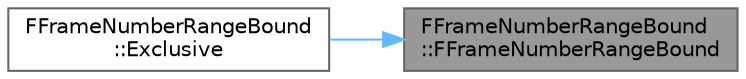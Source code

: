 digraph "FFrameNumberRangeBound::FFrameNumberRangeBound"
{
 // INTERACTIVE_SVG=YES
 // LATEX_PDF_SIZE
  bgcolor="transparent";
  edge [fontname=Helvetica,fontsize=10,labelfontname=Helvetica,labelfontsize=10];
  node [fontname=Helvetica,fontsize=10,shape=box,height=0.2,width=0.4];
  rankdir="RL";
  Node1 [id="Node000001",label="FFrameNumberRangeBound\l::FFrameNumberRangeBound",height=0.2,width=0.4,color="gray40", fillcolor="grey60", style="filled", fontcolor="black",tooltip=" "];
  Node1 -> Node2 [id="edge1_Node000001_Node000002",dir="back",color="steelblue1",style="solid",tooltip=" "];
  Node2 [id="Node000002",label="FFrameNumberRangeBound\l::Exclusive",height=0.2,width=0.4,color="grey40", fillcolor="white", style="filled",URL="$d9/dd8/structFFrameNumberRangeBound.html#ae76ab4719e989284dea85671f14cfb2d",tooltip=" "];
}
